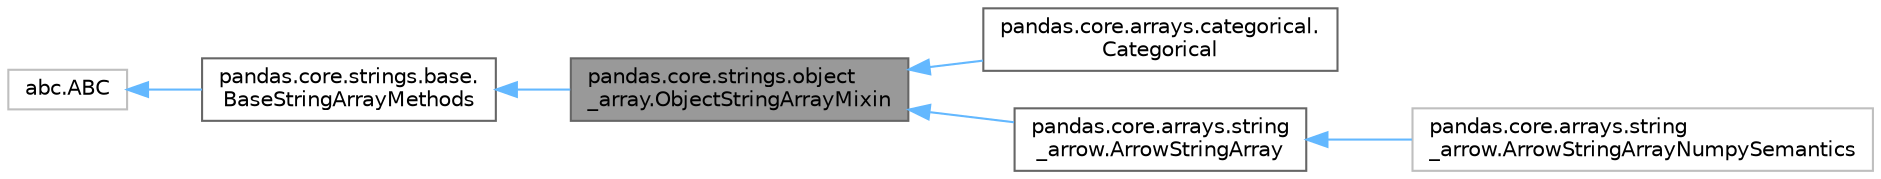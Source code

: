 digraph "pandas.core.strings.object_array.ObjectStringArrayMixin"
{
 // LATEX_PDF_SIZE
  bgcolor="transparent";
  edge [fontname=Helvetica,fontsize=10,labelfontname=Helvetica,labelfontsize=10];
  node [fontname=Helvetica,fontsize=10,shape=box,height=0.2,width=0.4];
  rankdir="LR";
  Node1 [id="Node000001",label="pandas.core.strings.object\l_array.ObjectStringArrayMixin",height=0.2,width=0.4,color="gray40", fillcolor="grey60", style="filled", fontcolor="black",tooltip=" "];
  Node2 -> Node1 [id="edge1_Node000001_Node000002",dir="back",color="steelblue1",style="solid",tooltip=" "];
  Node2 [id="Node000002",label="pandas.core.strings.base.\lBaseStringArrayMethods",height=0.2,width=0.4,color="gray40", fillcolor="white", style="filled",URL="$db/d70/classpandas_1_1core_1_1strings_1_1base_1_1BaseStringArrayMethods.html",tooltip=" "];
  Node3 -> Node2 [id="edge2_Node000002_Node000003",dir="back",color="steelblue1",style="solid",tooltip=" "];
  Node3 [id="Node000003",label="abc.ABC",height=0.2,width=0.4,color="grey75", fillcolor="white", style="filled",tooltip=" "];
  Node1 -> Node4 [id="edge3_Node000001_Node000004",dir="back",color="steelblue1",style="solid",tooltip=" "];
  Node4 [id="Node000004",label="pandas.core.arrays.categorical.\lCategorical",height=0.2,width=0.4,color="gray40", fillcolor="white", style="filled",URL="$d7/dd3/classpandas_1_1core_1_1arrays_1_1categorical_1_1Categorical.html",tooltip=" "];
  Node1 -> Node5 [id="edge4_Node000001_Node000005",dir="back",color="steelblue1",style="solid",tooltip=" "];
  Node5 [id="Node000005",label="pandas.core.arrays.string\l_arrow.ArrowStringArray",height=0.2,width=0.4,color="gray40", fillcolor="white", style="filled",URL="$d9/d44/classpandas_1_1core_1_1arrays_1_1string__arrow_1_1ArrowStringArray.html",tooltip=" "];
  Node5 -> Node6 [id="edge5_Node000005_Node000006",dir="back",color="steelblue1",style="solid",tooltip=" "];
  Node6 [id="Node000006",label="pandas.core.arrays.string\l_arrow.ArrowStringArrayNumpySemantics",height=0.2,width=0.4,color="grey75", fillcolor="white", style="filled",URL="$dd/d36/classpandas_1_1core_1_1arrays_1_1string__arrow_1_1ArrowStringArrayNumpySemantics.html",tooltip=" "];
}
